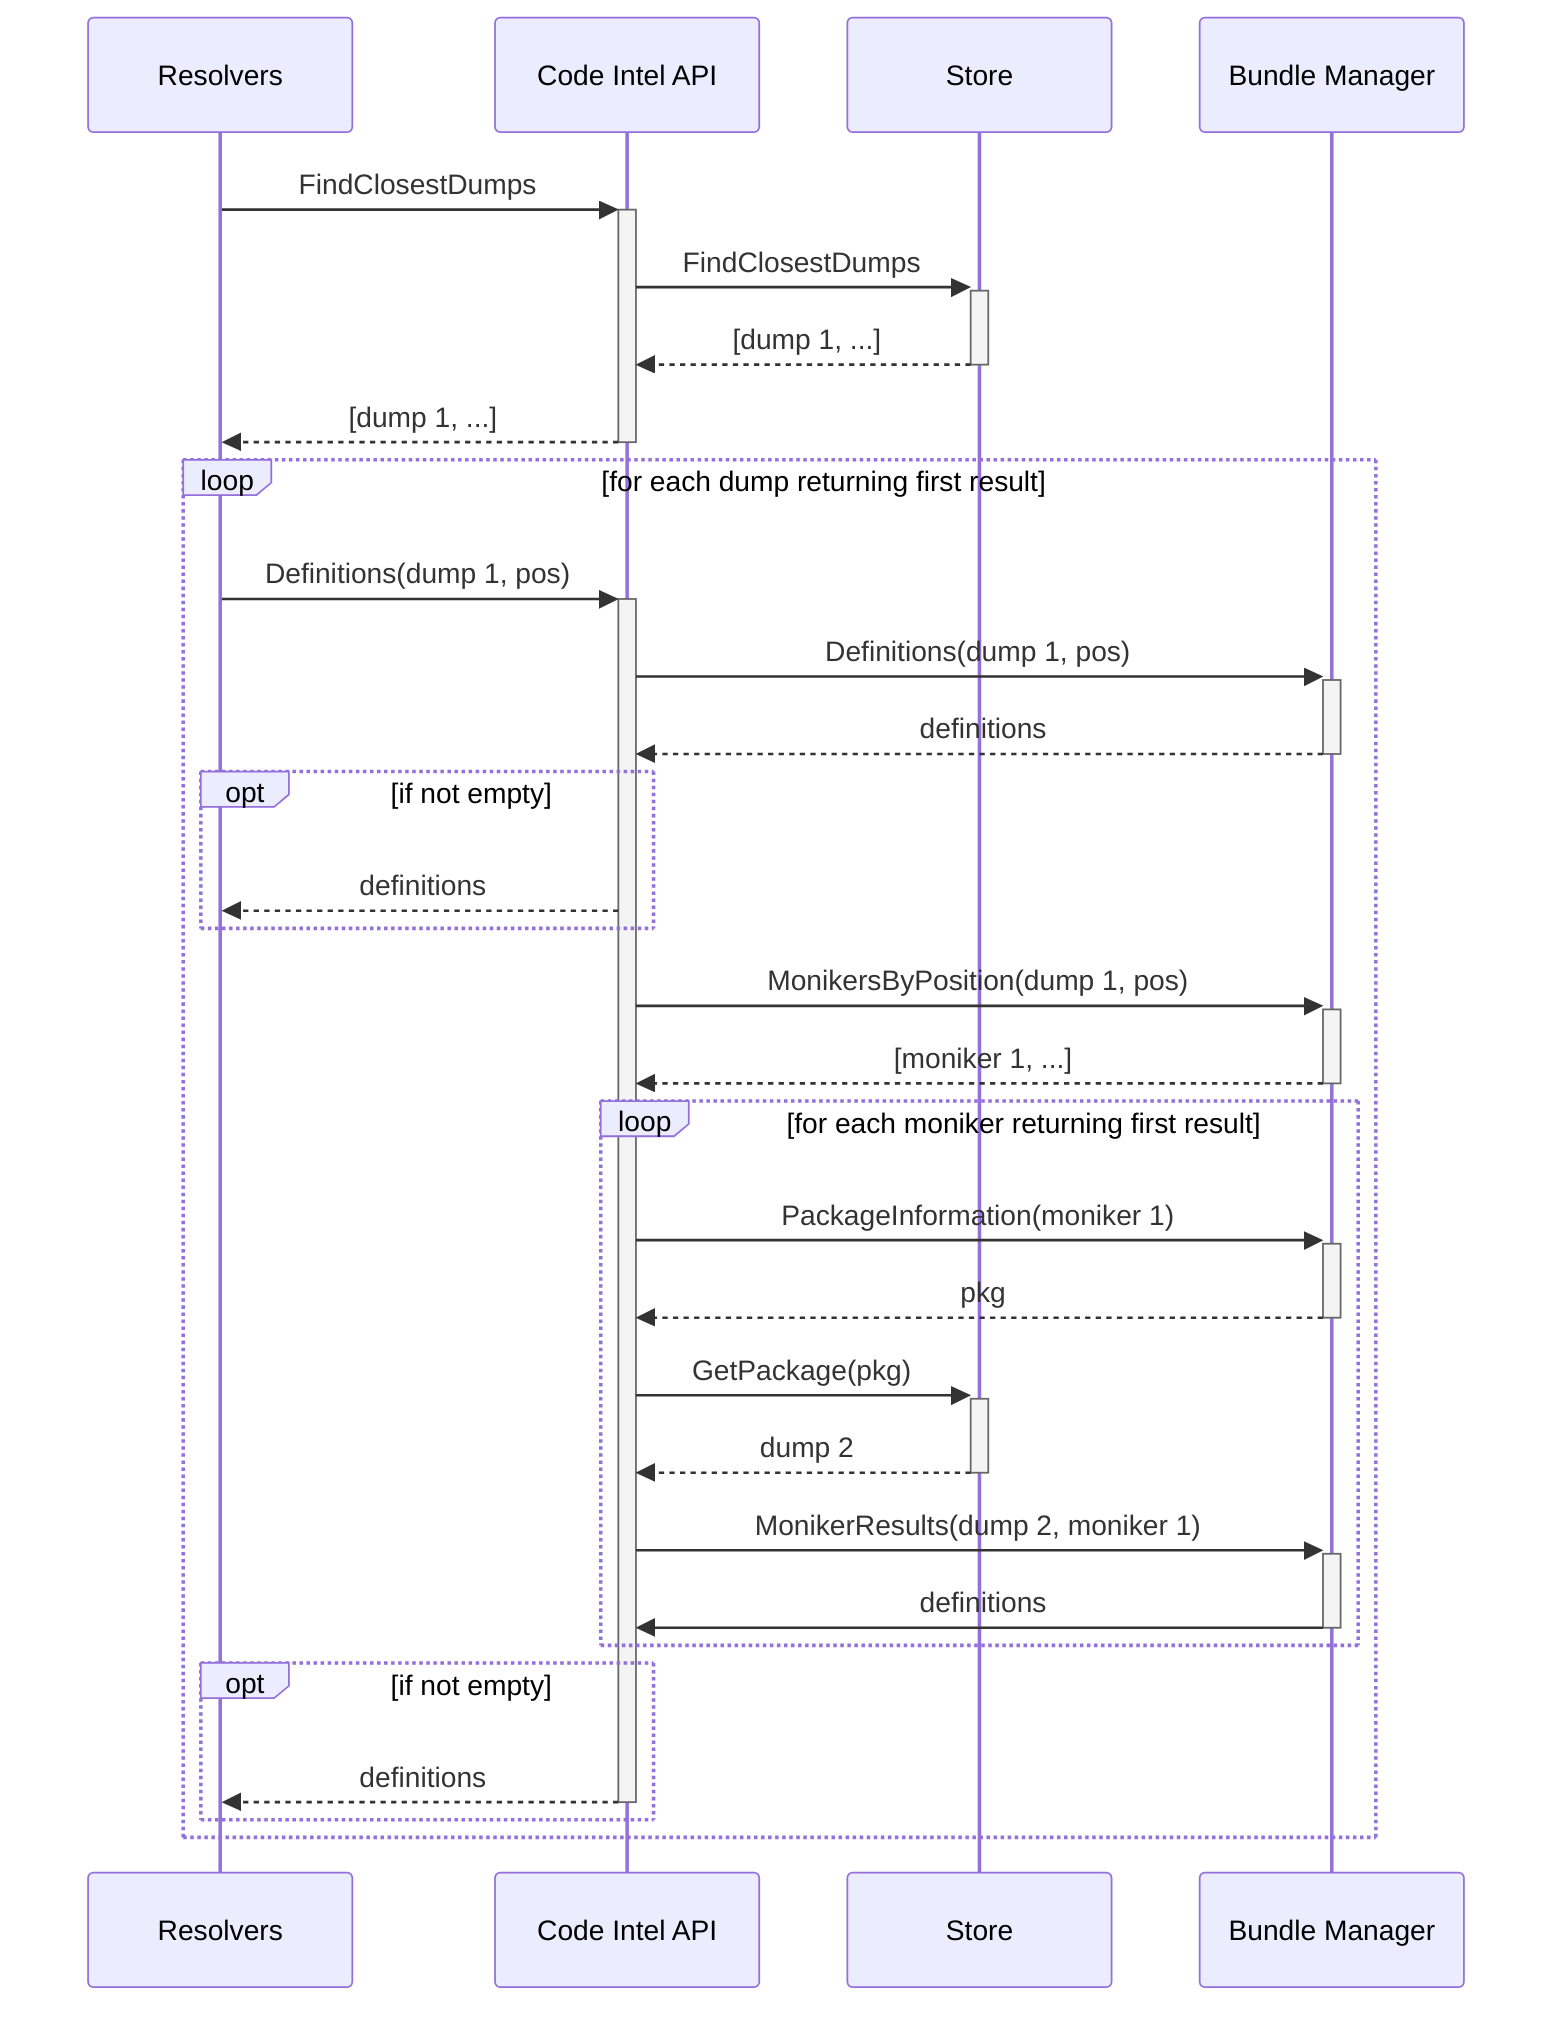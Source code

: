 sequenceDiagram
    Resolvers       ->>+ Code Intel API: FindClosestDumps
    Code Intel API  ->>+ Store: FindClosestDumps
    Store          -->>- Code Intel API: [dump 1, ...]
    Code Intel API -->>- Resolvers: [dump 1, ...]

    loop for each dump returning first result
        Resolvers       ->>+ Code Intel API: Definitions(dump 1, pos)
        Code Intel API  ->>+ Bundle Manager: Definitions(dump 1, pos)
        Bundle Manager -->>- Code Intel API: definitions
        opt if not empty
            Code Intel API -->> Resolvers: definitions
        end

        Code Intel API  ->>+ Bundle Manager: MonikersByPosition(dump 1, pos)
        Bundle Manager -->>- Code Intel API: [moniker 1, ...]

        loop for each moniker returning first result
            Code Intel API  ->>+ Bundle Manager: PackageInformation(moniker 1)
            Bundle Manager -->>- Code Intel API: pkg
            Code Intel API  ->>+ Store: GetPackage(pkg)
            Store          -->>- Code Intel API: dump 2
            Code Intel API  ->>+ Bundle Manager: MonikerResults(dump 2, moniker 1)
            Bundle Manager  ->>- Code Intel API: definitions
        end
        opt if not empty
            Code Intel API -->>- Resolvers: definitions
        end
    end
